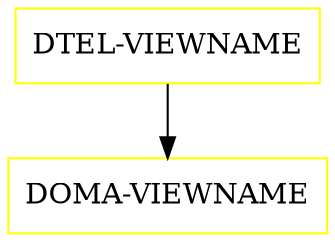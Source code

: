 digraph G {
  "DTEL-VIEWNAME" [shape=box,color=yellow];
  "DOMA-VIEWNAME" [shape=box,color=yellow,URL="./DOMA_VIEWNAME.html"];
  "DTEL-VIEWNAME" -> "DOMA-VIEWNAME";
}
